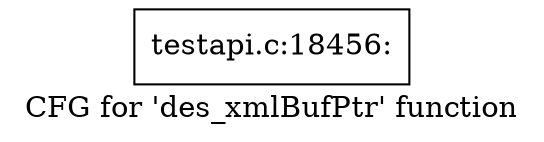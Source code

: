 digraph "CFG for 'des_xmlBufPtr' function" {
	label="CFG for 'des_xmlBufPtr' function";

	Node0x4aee6c0 [shape=record,label="{testapi.c:18456:}"];
}
